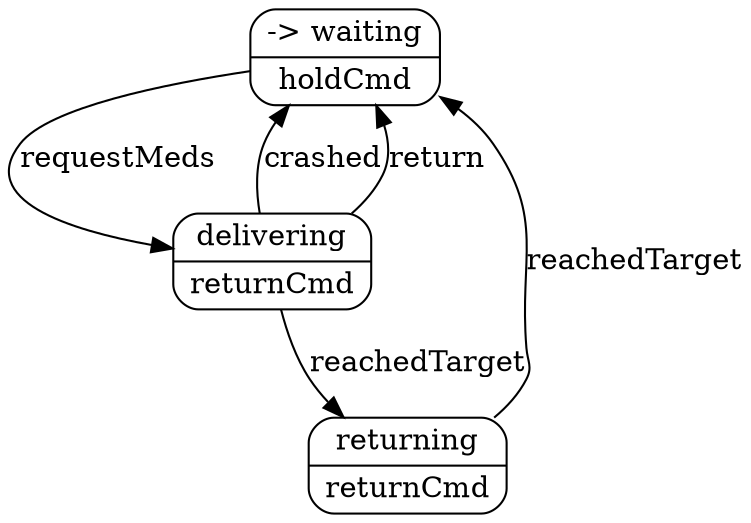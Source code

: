 
    digraph textX {
    fontname = "Bitstream Vera Sans"
    fontsize = 8
    node[
        shape=record,
        style=rounded
    ]
    edge[dir=black,arrowtail=empty]
140680994863664[label="{-\> waiting|holdCmd}"]
140680994863664 -> 140680994861504 [label="requestMeds"]
140680994861504[label="{delivering|returnCmd}"]
140680994861504 -> 140680994862272 [label="reachedTarget"]
140680994861504 -> 140680994863664 [label="crashed"]
140680994861504 -> 140680994863664 [label="return"]
140680994862272[label="{returning|returnCmd}"]
140680994862272 -> 140680994863664 [label="reachedTarget"]

}
